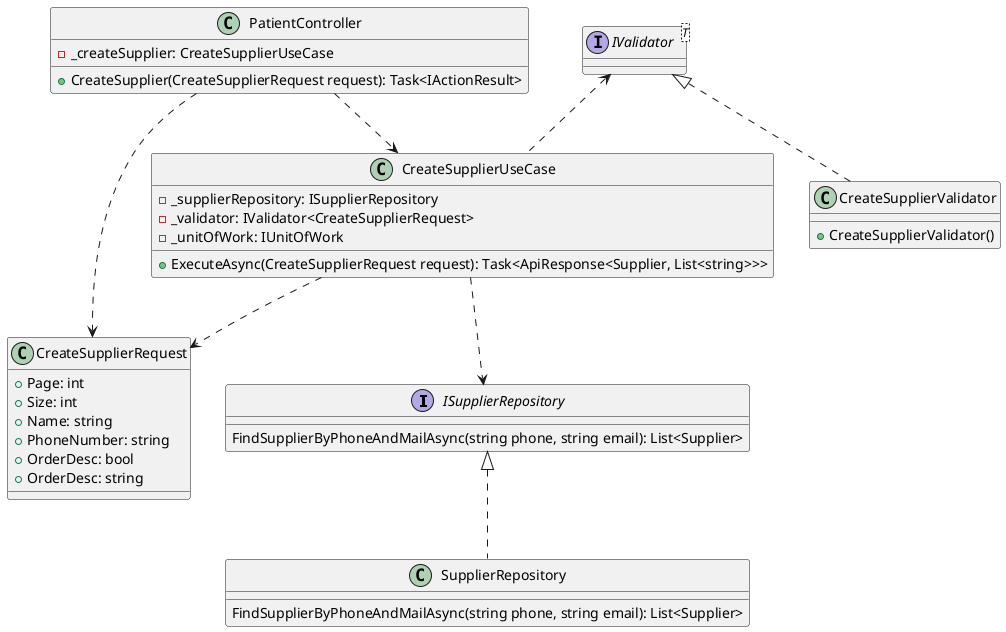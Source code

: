 @startuml
interface ISupplierRepository{
 FindSupplierByPhoneAndMailAsync(string phone, string email): List<Supplier>
}
interface IValidator<T>

class SupplierRepository {
 FindSupplierByPhoneAndMailAsync(string phone, string email): List<Supplier>
}

class CreateSupplierUseCase {
  - _supplierRepository: ISupplierRepository
  - _validator: IValidator<CreateSupplierRequest>
  - _unitOfWork: IUnitOfWork
  + ExecuteAsync(CreateSupplierRequest request): Task<ApiResponse<Supplier, List<string>>>
}

class CreateSupplierValidator {
  + CreateSupplierValidator()
}

class PatientController {
  - _createSupplier: CreateSupplierUseCase
  + CreateSupplier(CreateSupplierRequest request): Task<IActionResult>
}

class CreateSupplierRequest {
  + Page: int
  + Size: int
  + Name: string
  + PhoneNumber: string
  + OrderDesc: bool
  + OrderDesc: string
}


ISupplierRepository <|.. SupplierRepository
CreateSupplierUseCase ..> ISupplierRepository
IValidator <|.. CreateSupplierValidator
IValidator <.. CreateSupplierUseCase


CreateSupplierUseCase ..> CreateSupplierRequest
PatientController ..> CreateSupplierUseCase
PatientController ..> CreateSupplierRequest
@enduml
